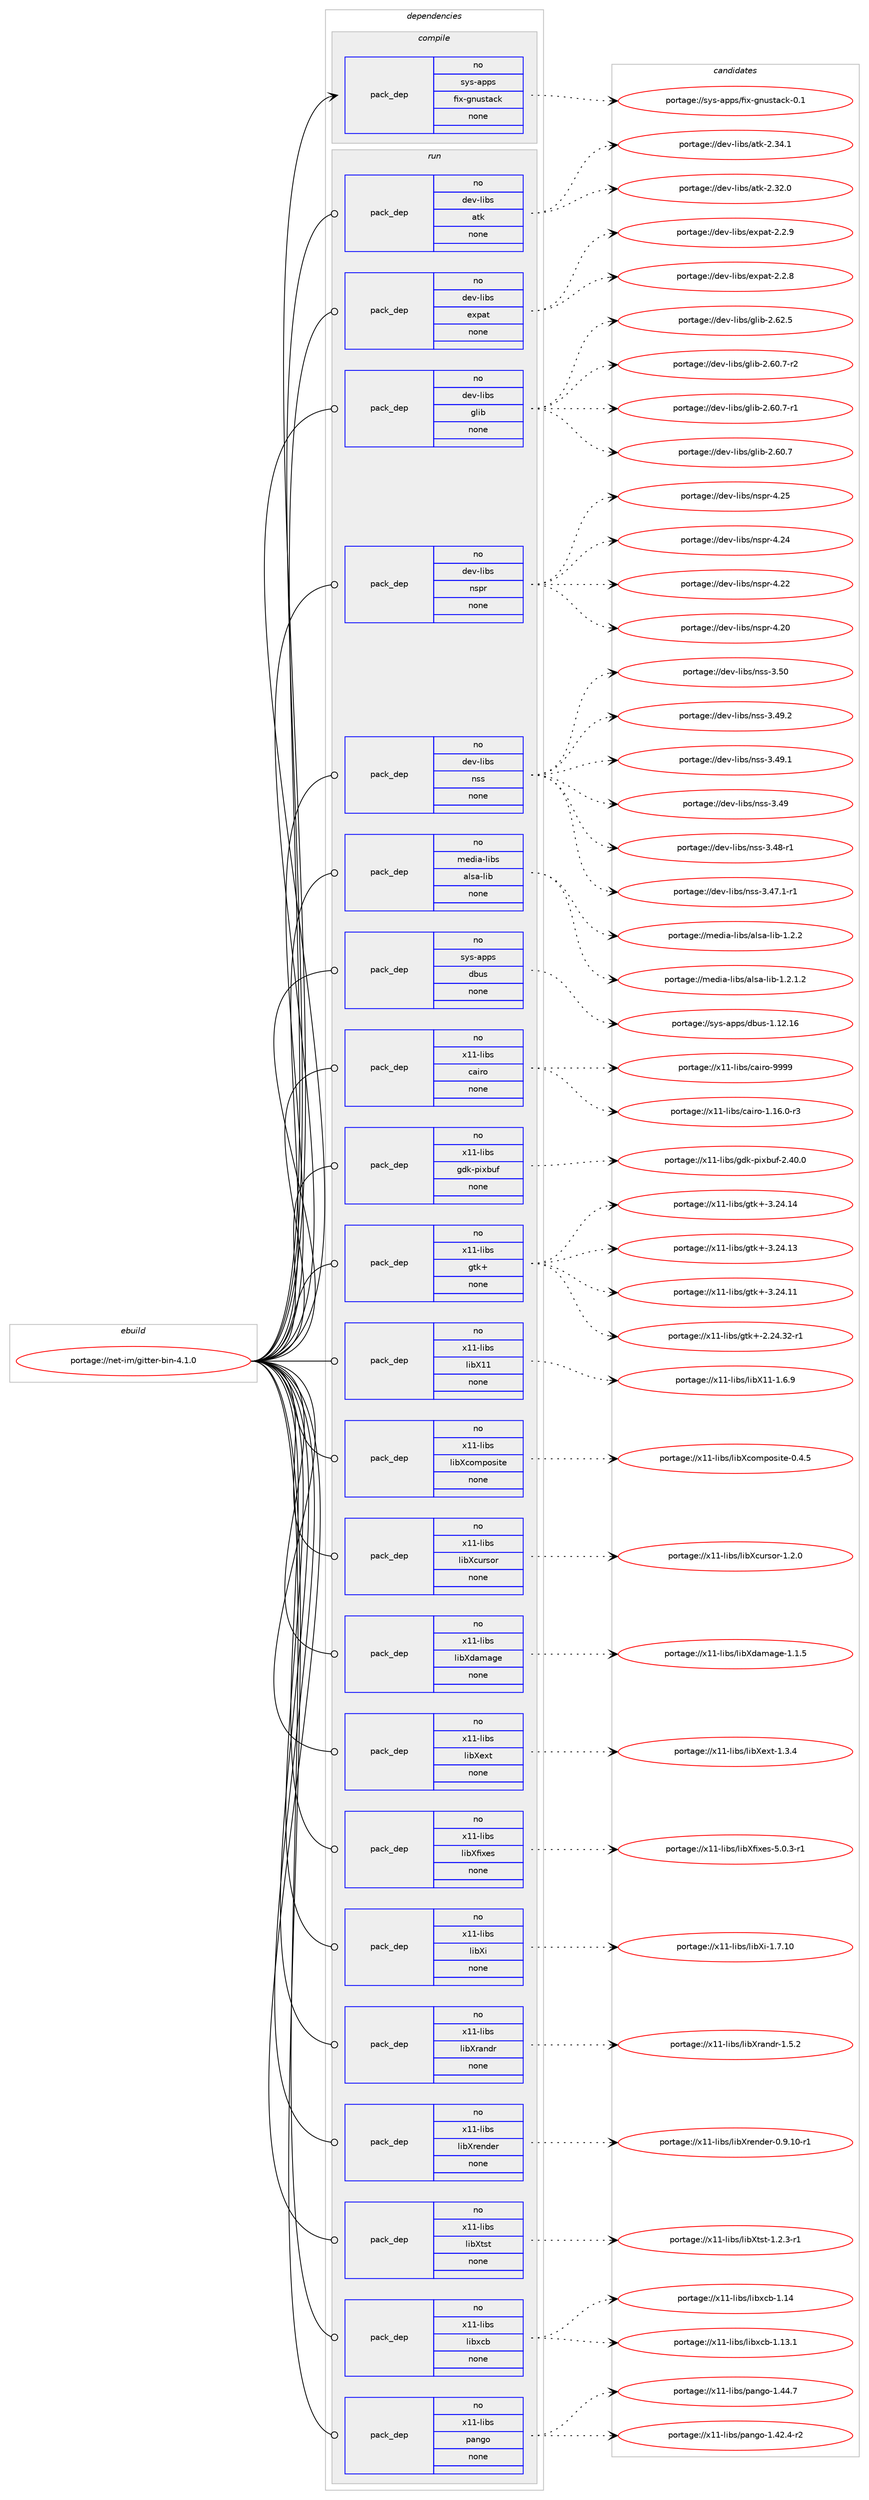 digraph prolog {

# *************
# Graph options
# *************

newrank=true;
concentrate=true;
compound=true;
graph [rankdir=LR,fontname=Helvetica,fontsize=10,ranksep=1.5];#, ranksep=2.5, nodesep=0.2];
edge  [arrowhead=vee];
node  [fontname=Helvetica,fontsize=10];

# **********
# The ebuild
# **********

subgraph cluster_leftcol {
color=gray;
rank=same;
label=<<i>ebuild</i>>;
id [label="portage://net-im/gitter-bin-4.1.0", color=red, width=4, href="../net-im/gitter-bin-4.1.0.svg"];
}

# ****************
# The dependencies
# ****************

subgraph cluster_midcol {
color=gray;
label=<<i>dependencies</i>>;
subgraph cluster_compile {
fillcolor="#eeeeee";
style=filled;
label=<<i>compile</i>>;
subgraph pack71134 {
dependency93817 [label=<<TABLE BORDER="0" CELLBORDER="1" CELLSPACING="0" CELLPADDING="4" WIDTH="220"><TR><TD ROWSPAN="6" CELLPADDING="30">pack_dep</TD></TR><TR><TD WIDTH="110">no</TD></TR><TR><TD>sys-apps</TD></TR><TR><TD>fix-gnustack</TD></TR><TR><TD>none</TD></TR><TR><TD></TD></TR></TABLE>>, shape=none, color=blue];
}
id:e -> dependency93817:w [weight=20,style="solid",arrowhead="vee"];
}
subgraph cluster_compileandrun {
fillcolor="#eeeeee";
style=filled;
label=<<i>compile and run</i>>;
}
subgraph cluster_run {
fillcolor="#eeeeee";
style=filled;
label=<<i>run</i>>;
subgraph pack71135 {
dependency93818 [label=<<TABLE BORDER="0" CELLBORDER="1" CELLSPACING="0" CELLPADDING="4" WIDTH="220"><TR><TD ROWSPAN="6" CELLPADDING="30">pack_dep</TD></TR><TR><TD WIDTH="110">no</TD></TR><TR><TD>dev-libs</TD></TR><TR><TD>atk</TD></TR><TR><TD>none</TD></TR><TR><TD></TD></TR></TABLE>>, shape=none, color=blue];
}
id:e -> dependency93818:w [weight=20,style="solid",arrowhead="odot"];
subgraph pack71136 {
dependency93819 [label=<<TABLE BORDER="0" CELLBORDER="1" CELLSPACING="0" CELLPADDING="4" WIDTH="220"><TR><TD ROWSPAN="6" CELLPADDING="30">pack_dep</TD></TR><TR><TD WIDTH="110">no</TD></TR><TR><TD>dev-libs</TD></TR><TR><TD>expat</TD></TR><TR><TD>none</TD></TR><TR><TD></TD></TR></TABLE>>, shape=none, color=blue];
}
id:e -> dependency93819:w [weight=20,style="solid",arrowhead="odot"];
subgraph pack71137 {
dependency93820 [label=<<TABLE BORDER="0" CELLBORDER="1" CELLSPACING="0" CELLPADDING="4" WIDTH="220"><TR><TD ROWSPAN="6" CELLPADDING="30">pack_dep</TD></TR><TR><TD WIDTH="110">no</TD></TR><TR><TD>dev-libs</TD></TR><TR><TD>glib</TD></TR><TR><TD>none</TD></TR><TR><TD></TD></TR></TABLE>>, shape=none, color=blue];
}
id:e -> dependency93820:w [weight=20,style="solid",arrowhead="odot"];
subgraph pack71138 {
dependency93821 [label=<<TABLE BORDER="0" CELLBORDER="1" CELLSPACING="0" CELLPADDING="4" WIDTH="220"><TR><TD ROWSPAN="6" CELLPADDING="30">pack_dep</TD></TR><TR><TD WIDTH="110">no</TD></TR><TR><TD>dev-libs</TD></TR><TR><TD>nspr</TD></TR><TR><TD>none</TD></TR><TR><TD></TD></TR></TABLE>>, shape=none, color=blue];
}
id:e -> dependency93821:w [weight=20,style="solid",arrowhead="odot"];
subgraph pack71139 {
dependency93822 [label=<<TABLE BORDER="0" CELLBORDER="1" CELLSPACING="0" CELLPADDING="4" WIDTH="220"><TR><TD ROWSPAN="6" CELLPADDING="30">pack_dep</TD></TR><TR><TD WIDTH="110">no</TD></TR><TR><TD>dev-libs</TD></TR><TR><TD>nss</TD></TR><TR><TD>none</TD></TR><TR><TD></TD></TR></TABLE>>, shape=none, color=blue];
}
id:e -> dependency93822:w [weight=20,style="solid",arrowhead="odot"];
subgraph pack71140 {
dependency93823 [label=<<TABLE BORDER="0" CELLBORDER="1" CELLSPACING="0" CELLPADDING="4" WIDTH="220"><TR><TD ROWSPAN="6" CELLPADDING="30">pack_dep</TD></TR><TR><TD WIDTH="110">no</TD></TR><TR><TD>media-libs</TD></TR><TR><TD>alsa-lib</TD></TR><TR><TD>none</TD></TR><TR><TD></TD></TR></TABLE>>, shape=none, color=blue];
}
id:e -> dependency93823:w [weight=20,style="solid",arrowhead="odot"];
subgraph pack71141 {
dependency93824 [label=<<TABLE BORDER="0" CELLBORDER="1" CELLSPACING="0" CELLPADDING="4" WIDTH="220"><TR><TD ROWSPAN="6" CELLPADDING="30">pack_dep</TD></TR><TR><TD WIDTH="110">no</TD></TR><TR><TD>sys-apps</TD></TR><TR><TD>dbus</TD></TR><TR><TD>none</TD></TR><TR><TD></TD></TR></TABLE>>, shape=none, color=blue];
}
id:e -> dependency93824:w [weight=20,style="solid",arrowhead="odot"];
subgraph pack71142 {
dependency93825 [label=<<TABLE BORDER="0" CELLBORDER="1" CELLSPACING="0" CELLPADDING="4" WIDTH="220"><TR><TD ROWSPAN="6" CELLPADDING="30">pack_dep</TD></TR><TR><TD WIDTH="110">no</TD></TR><TR><TD>x11-libs</TD></TR><TR><TD>cairo</TD></TR><TR><TD>none</TD></TR><TR><TD></TD></TR></TABLE>>, shape=none, color=blue];
}
id:e -> dependency93825:w [weight=20,style="solid",arrowhead="odot"];
subgraph pack71143 {
dependency93826 [label=<<TABLE BORDER="0" CELLBORDER="1" CELLSPACING="0" CELLPADDING="4" WIDTH="220"><TR><TD ROWSPAN="6" CELLPADDING="30">pack_dep</TD></TR><TR><TD WIDTH="110">no</TD></TR><TR><TD>x11-libs</TD></TR><TR><TD>gdk-pixbuf</TD></TR><TR><TD>none</TD></TR><TR><TD></TD></TR></TABLE>>, shape=none, color=blue];
}
id:e -> dependency93826:w [weight=20,style="solid",arrowhead="odot"];
subgraph pack71144 {
dependency93827 [label=<<TABLE BORDER="0" CELLBORDER="1" CELLSPACING="0" CELLPADDING="4" WIDTH="220"><TR><TD ROWSPAN="6" CELLPADDING="30">pack_dep</TD></TR><TR><TD WIDTH="110">no</TD></TR><TR><TD>x11-libs</TD></TR><TR><TD>gtk+</TD></TR><TR><TD>none</TD></TR><TR><TD></TD></TR></TABLE>>, shape=none, color=blue];
}
id:e -> dependency93827:w [weight=20,style="solid",arrowhead="odot"];
subgraph pack71145 {
dependency93828 [label=<<TABLE BORDER="0" CELLBORDER="1" CELLSPACING="0" CELLPADDING="4" WIDTH="220"><TR><TD ROWSPAN="6" CELLPADDING="30">pack_dep</TD></TR><TR><TD WIDTH="110">no</TD></TR><TR><TD>x11-libs</TD></TR><TR><TD>libX11</TD></TR><TR><TD>none</TD></TR><TR><TD></TD></TR></TABLE>>, shape=none, color=blue];
}
id:e -> dependency93828:w [weight=20,style="solid",arrowhead="odot"];
subgraph pack71146 {
dependency93829 [label=<<TABLE BORDER="0" CELLBORDER="1" CELLSPACING="0" CELLPADDING="4" WIDTH="220"><TR><TD ROWSPAN="6" CELLPADDING="30">pack_dep</TD></TR><TR><TD WIDTH="110">no</TD></TR><TR><TD>x11-libs</TD></TR><TR><TD>libXcomposite</TD></TR><TR><TD>none</TD></TR><TR><TD></TD></TR></TABLE>>, shape=none, color=blue];
}
id:e -> dependency93829:w [weight=20,style="solid",arrowhead="odot"];
subgraph pack71147 {
dependency93830 [label=<<TABLE BORDER="0" CELLBORDER="1" CELLSPACING="0" CELLPADDING="4" WIDTH="220"><TR><TD ROWSPAN="6" CELLPADDING="30">pack_dep</TD></TR><TR><TD WIDTH="110">no</TD></TR><TR><TD>x11-libs</TD></TR><TR><TD>libXcursor</TD></TR><TR><TD>none</TD></TR><TR><TD></TD></TR></TABLE>>, shape=none, color=blue];
}
id:e -> dependency93830:w [weight=20,style="solid",arrowhead="odot"];
subgraph pack71148 {
dependency93831 [label=<<TABLE BORDER="0" CELLBORDER="1" CELLSPACING="0" CELLPADDING="4" WIDTH="220"><TR><TD ROWSPAN="6" CELLPADDING="30">pack_dep</TD></TR><TR><TD WIDTH="110">no</TD></TR><TR><TD>x11-libs</TD></TR><TR><TD>libXdamage</TD></TR><TR><TD>none</TD></TR><TR><TD></TD></TR></TABLE>>, shape=none, color=blue];
}
id:e -> dependency93831:w [weight=20,style="solid",arrowhead="odot"];
subgraph pack71149 {
dependency93832 [label=<<TABLE BORDER="0" CELLBORDER="1" CELLSPACING="0" CELLPADDING="4" WIDTH="220"><TR><TD ROWSPAN="6" CELLPADDING="30">pack_dep</TD></TR><TR><TD WIDTH="110">no</TD></TR><TR><TD>x11-libs</TD></TR><TR><TD>libXext</TD></TR><TR><TD>none</TD></TR><TR><TD></TD></TR></TABLE>>, shape=none, color=blue];
}
id:e -> dependency93832:w [weight=20,style="solid",arrowhead="odot"];
subgraph pack71150 {
dependency93833 [label=<<TABLE BORDER="0" CELLBORDER="1" CELLSPACING="0" CELLPADDING="4" WIDTH="220"><TR><TD ROWSPAN="6" CELLPADDING="30">pack_dep</TD></TR><TR><TD WIDTH="110">no</TD></TR><TR><TD>x11-libs</TD></TR><TR><TD>libXfixes</TD></TR><TR><TD>none</TD></TR><TR><TD></TD></TR></TABLE>>, shape=none, color=blue];
}
id:e -> dependency93833:w [weight=20,style="solid",arrowhead="odot"];
subgraph pack71151 {
dependency93834 [label=<<TABLE BORDER="0" CELLBORDER="1" CELLSPACING="0" CELLPADDING="4" WIDTH="220"><TR><TD ROWSPAN="6" CELLPADDING="30">pack_dep</TD></TR><TR><TD WIDTH="110">no</TD></TR><TR><TD>x11-libs</TD></TR><TR><TD>libXi</TD></TR><TR><TD>none</TD></TR><TR><TD></TD></TR></TABLE>>, shape=none, color=blue];
}
id:e -> dependency93834:w [weight=20,style="solid",arrowhead="odot"];
subgraph pack71152 {
dependency93835 [label=<<TABLE BORDER="0" CELLBORDER="1" CELLSPACING="0" CELLPADDING="4" WIDTH="220"><TR><TD ROWSPAN="6" CELLPADDING="30">pack_dep</TD></TR><TR><TD WIDTH="110">no</TD></TR><TR><TD>x11-libs</TD></TR><TR><TD>libXrandr</TD></TR><TR><TD>none</TD></TR><TR><TD></TD></TR></TABLE>>, shape=none, color=blue];
}
id:e -> dependency93835:w [weight=20,style="solid",arrowhead="odot"];
subgraph pack71153 {
dependency93836 [label=<<TABLE BORDER="0" CELLBORDER="1" CELLSPACING="0" CELLPADDING="4" WIDTH="220"><TR><TD ROWSPAN="6" CELLPADDING="30">pack_dep</TD></TR><TR><TD WIDTH="110">no</TD></TR><TR><TD>x11-libs</TD></TR><TR><TD>libXrender</TD></TR><TR><TD>none</TD></TR><TR><TD></TD></TR></TABLE>>, shape=none, color=blue];
}
id:e -> dependency93836:w [weight=20,style="solid",arrowhead="odot"];
subgraph pack71154 {
dependency93837 [label=<<TABLE BORDER="0" CELLBORDER="1" CELLSPACING="0" CELLPADDING="4" WIDTH="220"><TR><TD ROWSPAN="6" CELLPADDING="30">pack_dep</TD></TR><TR><TD WIDTH="110">no</TD></TR><TR><TD>x11-libs</TD></TR><TR><TD>libXtst</TD></TR><TR><TD>none</TD></TR><TR><TD></TD></TR></TABLE>>, shape=none, color=blue];
}
id:e -> dependency93837:w [weight=20,style="solid",arrowhead="odot"];
subgraph pack71155 {
dependency93838 [label=<<TABLE BORDER="0" CELLBORDER="1" CELLSPACING="0" CELLPADDING="4" WIDTH="220"><TR><TD ROWSPAN="6" CELLPADDING="30">pack_dep</TD></TR><TR><TD WIDTH="110">no</TD></TR><TR><TD>x11-libs</TD></TR><TR><TD>libxcb</TD></TR><TR><TD>none</TD></TR><TR><TD></TD></TR></TABLE>>, shape=none, color=blue];
}
id:e -> dependency93838:w [weight=20,style="solid",arrowhead="odot"];
subgraph pack71156 {
dependency93839 [label=<<TABLE BORDER="0" CELLBORDER="1" CELLSPACING="0" CELLPADDING="4" WIDTH="220"><TR><TD ROWSPAN="6" CELLPADDING="30">pack_dep</TD></TR><TR><TD WIDTH="110">no</TD></TR><TR><TD>x11-libs</TD></TR><TR><TD>pango</TD></TR><TR><TD>none</TD></TR><TR><TD></TD></TR></TABLE>>, shape=none, color=blue];
}
id:e -> dependency93839:w [weight=20,style="solid",arrowhead="odot"];
}
}

# **************
# The candidates
# **************

subgraph cluster_choices {
rank=same;
color=gray;
label=<<i>candidates</i>>;

subgraph choice71134 {
color=black;
nodesep=1;
choice11512111545971121121154710210512045103110117115116979910745484649 [label="portage://sys-apps/fix-gnustack-0.1", color=red, width=4,href="../sys-apps/fix-gnustack-0.1.svg"];
dependency93817:e -> choice11512111545971121121154710210512045103110117115116979910745484649:w [style=dotted,weight="100"];
}
subgraph choice71135 {
color=black;
nodesep=1;
choice1001011184510810598115479711610745504651524649 [label="portage://dev-libs/atk-2.34.1", color=red, width=4,href="../dev-libs/atk-2.34.1.svg"];
choice1001011184510810598115479711610745504651504648 [label="portage://dev-libs/atk-2.32.0", color=red, width=4,href="../dev-libs/atk-2.32.0.svg"];
dependency93818:e -> choice1001011184510810598115479711610745504651524649:w [style=dotted,weight="100"];
dependency93818:e -> choice1001011184510810598115479711610745504651504648:w [style=dotted,weight="100"];
}
subgraph choice71136 {
color=black;
nodesep=1;
choice10010111845108105981154710112011297116455046504657 [label="portage://dev-libs/expat-2.2.9", color=red, width=4,href="../dev-libs/expat-2.2.9.svg"];
choice10010111845108105981154710112011297116455046504656 [label="portage://dev-libs/expat-2.2.8", color=red, width=4,href="../dev-libs/expat-2.2.8.svg"];
dependency93819:e -> choice10010111845108105981154710112011297116455046504657:w [style=dotted,weight="100"];
dependency93819:e -> choice10010111845108105981154710112011297116455046504656:w [style=dotted,weight="100"];
}
subgraph choice71137 {
color=black;
nodesep=1;
choice1001011184510810598115471031081059845504654504653 [label="portage://dev-libs/glib-2.62.5", color=red, width=4,href="../dev-libs/glib-2.62.5.svg"];
choice10010111845108105981154710310810598455046544846554511450 [label="portage://dev-libs/glib-2.60.7-r2", color=red, width=4,href="../dev-libs/glib-2.60.7-r2.svg"];
choice10010111845108105981154710310810598455046544846554511449 [label="portage://dev-libs/glib-2.60.7-r1", color=red, width=4,href="../dev-libs/glib-2.60.7-r1.svg"];
choice1001011184510810598115471031081059845504654484655 [label="portage://dev-libs/glib-2.60.7", color=red, width=4,href="../dev-libs/glib-2.60.7.svg"];
dependency93820:e -> choice1001011184510810598115471031081059845504654504653:w [style=dotted,weight="100"];
dependency93820:e -> choice10010111845108105981154710310810598455046544846554511450:w [style=dotted,weight="100"];
dependency93820:e -> choice10010111845108105981154710310810598455046544846554511449:w [style=dotted,weight="100"];
dependency93820:e -> choice1001011184510810598115471031081059845504654484655:w [style=dotted,weight="100"];
}
subgraph choice71138 {
color=black;
nodesep=1;
choice1001011184510810598115471101151121144552465053 [label="portage://dev-libs/nspr-4.25", color=red, width=4,href="../dev-libs/nspr-4.25.svg"];
choice1001011184510810598115471101151121144552465052 [label="portage://dev-libs/nspr-4.24", color=red, width=4,href="../dev-libs/nspr-4.24.svg"];
choice1001011184510810598115471101151121144552465050 [label="portage://dev-libs/nspr-4.22", color=red, width=4,href="../dev-libs/nspr-4.22.svg"];
choice1001011184510810598115471101151121144552465048 [label="portage://dev-libs/nspr-4.20", color=red, width=4,href="../dev-libs/nspr-4.20.svg"];
dependency93821:e -> choice1001011184510810598115471101151121144552465053:w [style=dotted,weight="100"];
dependency93821:e -> choice1001011184510810598115471101151121144552465052:w [style=dotted,weight="100"];
dependency93821:e -> choice1001011184510810598115471101151121144552465050:w [style=dotted,weight="100"];
dependency93821:e -> choice1001011184510810598115471101151121144552465048:w [style=dotted,weight="100"];
}
subgraph choice71139 {
color=black;
nodesep=1;
choice1001011184510810598115471101151154551465348 [label="portage://dev-libs/nss-3.50", color=red, width=4,href="../dev-libs/nss-3.50.svg"];
choice10010111845108105981154711011511545514652574650 [label="portage://dev-libs/nss-3.49.2", color=red, width=4,href="../dev-libs/nss-3.49.2.svg"];
choice10010111845108105981154711011511545514652574649 [label="portage://dev-libs/nss-3.49.1", color=red, width=4,href="../dev-libs/nss-3.49.1.svg"];
choice1001011184510810598115471101151154551465257 [label="portage://dev-libs/nss-3.49", color=red, width=4,href="../dev-libs/nss-3.49.svg"];
choice10010111845108105981154711011511545514652564511449 [label="portage://dev-libs/nss-3.48-r1", color=red, width=4,href="../dev-libs/nss-3.48-r1.svg"];
choice100101118451081059811547110115115455146525546494511449 [label="portage://dev-libs/nss-3.47.1-r1", color=red, width=4,href="../dev-libs/nss-3.47.1-r1.svg"];
dependency93822:e -> choice1001011184510810598115471101151154551465348:w [style=dotted,weight="100"];
dependency93822:e -> choice10010111845108105981154711011511545514652574650:w [style=dotted,weight="100"];
dependency93822:e -> choice10010111845108105981154711011511545514652574649:w [style=dotted,weight="100"];
dependency93822:e -> choice1001011184510810598115471101151154551465257:w [style=dotted,weight="100"];
dependency93822:e -> choice10010111845108105981154711011511545514652564511449:w [style=dotted,weight="100"];
dependency93822:e -> choice100101118451081059811547110115115455146525546494511449:w [style=dotted,weight="100"];
}
subgraph choice71140 {
color=black;
nodesep=1;
choice1091011001059745108105981154797108115974510810598454946504650 [label="portage://media-libs/alsa-lib-1.2.2", color=red, width=4,href="../media-libs/alsa-lib-1.2.2.svg"];
choice10910110010597451081059811547971081159745108105984549465046494650 [label="portage://media-libs/alsa-lib-1.2.1.2", color=red, width=4,href="../media-libs/alsa-lib-1.2.1.2.svg"];
dependency93823:e -> choice1091011001059745108105981154797108115974510810598454946504650:w [style=dotted,weight="100"];
dependency93823:e -> choice10910110010597451081059811547971081159745108105984549465046494650:w [style=dotted,weight="100"];
}
subgraph choice71141 {
color=black;
nodesep=1;
choice115121115459711211211547100981171154549464950464954 [label="portage://sys-apps/dbus-1.12.16", color=red, width=4,href="../sys-apps/dbus-1.12.16.svg"];
dependency93824:e -> choice115121115459711211211547100981171154549464950464954:w [style=dotted,weight="100"];
}
subgraph choice71142 {
color=black;
nodesep=1;
choice120494945108105981154799971051141114557575757 [label="portage://x11-libs/cairo-9999", color=red, width=4,href="../x11-libs/cairo-9999.svg"];
choice12049494510810598115479997105114111454946495446484511451 [label="portage://x11-libs/cairo-1.16.0-r3", color=red, width=4,href="../x11-libs/cairo-1.16.0-r3.svg"];
dependency93825:e -> choice120494945108105981154799971051141114557575757:w [style=dotted,weight="100"];
dependency93825:e -> choice12049494510810598115479997105114111454946495446484511451:w [style=dotted,weight="100"];
}
subgraph choice71143 {
color=black;
nodesep=1;
choice1204949451081059811547103100107451121051209811710245504652484648 [label="portage://x11-libs/gdk-pixbuf-2.40.0", color=red, width=4,href="../x11-libs/gdk-pixbuf-2.40.0.svg"];
dependency93826:e -> choice1204949451081059811547103100107451121051209811710245504652484648:w [style=dotted,weight="100"];
}
subgraph choice71144 {
color=black;
nodesep=1;
choice1204949451081059811547103116107434551465052464952 [label="portage://x11-libs/gtk+-3.24.14", color=red, width=4,href="../x11-libs/gtk+-3.24.14.svg"];
choice1204949451081059811547103116107434551465052464951 [label="portage://x11-libs/gtk+-3.24.13", color=red, width=4,href="../x11-libs/gtk+-3.24.13.svg"];
choice1204949451081059811547103116107434551465052464949 [label="portage://x11-libs/gtk+-3.24.11", color=red, width=4,href="../x11-libs/gtk+-3.24.11.svg"];
choice12049494510810598115471031161074345504650524651504511449 [label="portage://x11-libs/gtk+-2.24.32-r1", color=red, width=4,href="../x11-libs/gtk+-2.24.32-r1.svg"];
dependency93827:e -> choice1204949451081059811547103116107434551465052464952:w [style=dotted,weight="100"];
dependency93827:e -> choice1204949451081059811547103116107434551465052464951:w [style=dotted,weight="100"];
dependency93827:e -> choice1204949451081059811547103116107434551465052464949:w [style=dotted,weight="100"];
dependency93827:e -> choice12049494510810598115471031161074345504650524651504511449:w [style=dotted,weight="100"];
}
subgraph choice71145 {
color=black;
nodesep=1;
choice120494945108105981154710810598884949454946544657 [label="portage://x11-libs/libX11-1.6.9", color=red, width=4,href="../x11-libs/libX11-1.6.9.svg"];
dependency93828:e -> choice120494945108105981154710810598884949454946544657:w [style=dotted,weight="100"];
}
subgraph choice71146 {
color=black;
nodesep=1;
choice1204949451081059811547108105988899111109112111115105116101454846524653 [label="portage://x11-libs/libXcomposite-0.4.5", color=red, width=4,href="../x11-libs/libXcomposite-0.4.5.svg"];
dependency93829:e -> choice1204949451081059811547108105988899111109112111115105116101454846524653:w [style=dotted,weight="100"];
}
subgraph choice71147 {
color=black;
nodesep=1;
choice1204949451081059811547108105988899117114115111114454946504648 [label="portage://x11-libs/libXcursor-1.2.0", color=red, width=4,href="../x11-libs/libXcursor-1.2.0.svg"];
dependency93830:e -> choice1204949451081059811547108105988899117114115111114454946504648:w [style=dotted,weight="100"];
}
subgraph choice71148 {
color=black;
nodesep=1;
choice120494945108105981154710810598881009710997103101454946494653 [label="portage://x11-libs/libXdamage-1.1.5", color=red, width=4,href="../x11-libs/libXdamage-1.1.5.svg"];
dependency93831:e -> choice120494945108105981154710810598881009710997103101454946494653:w [style=dotted,weight="100"];
}
subgraph choice71149 {
color=black;
nodesep=1;
choice12049494510810598115471081059888101120116454946514652 [label="portage://x11-libs/libXext-1.3.4", color=red, width=4,href="../x11-libs/libXext-1.3.4.svg"];
dependency93832:e -> choice12049494510810598115471081059888101120116454946514652:w [style=dotted,weight="100"];
}
subgraph choice71150 {
color=black;
nodesep=1;
choice120494945108105981154710810598881021051201011154553464846514511449 [label="portage://x11-libs/libXfixes-5.0.3-r1", color=red, width=4,href="../x11-libs/libXfixes-5.0.3-r1.svg"];
dependency93833:e -> choice120494945108105981154710810598881021051201011154553464846514511449:w [style=dotted,weight="100"];
}
subgraph choice71151 {
color=black;
nodesep=1;
choice1204949451081059811547108105988810545494655464948 [label="portage://x11-libs/libXi-1.7.10", color=red, width=4,href="../x11-libs/libXi-1.7.10.svg"];
dependency93834:e -> choice1204949451081059811547108105988810545494655464948:w [style=dotted,weight="100"];
}
subgraph choice71152 {
color=black;
nodesep=1;
choice1204949451081059811547108105988811497110100114454946534650 [label="portage://x11-libs/libXrandr-1.5.2", color=red, width=4,href="../x11-libs/libXrandr-1.5.2.svg"];
dependency93835:e -> choice1204949451081059811547108105988811497110100114454946534650:w [style=dotted,weight="100"];
}
subgraph choice71153 {
color=black;
nodesep=1;
choice12049494510810598115471081059888114101110100101114454846574649484511449 [label="portage://x11-libs/libXrender-0.9.10-r1", color=red, width=4,href="../x11-libs/libXrender-0.9.10-r1.svg"];
dependency93836:e -> choice12049494510810598115471081059888114101110100101114454846574649484511449:w [style=dotted,weight="100"];
}
subgraph choice71154 {
color=black;
nodesep=1;
choice120494945108105981154710810598881161151164549465046514511449 [label="portage://x11-libs/libXtst-1.2.3-r1", color=red, width=4,href="../x11-libs/libXtst-1.2.3-r1.svg"];
dependency93837:e -> choice120494945108105981154710810598881161151164549465046514511449:w [style=dotted,weight="100"];
}
subgraph choice71155 {
color=black;
nodesep=1;
choice12049494510810598115471081059812099984549464952 [label="portage://x11-libs/libxcb-1.14", color=red, width=4,href="../x11-libs/libxcb-1.14.svg"];
choice120494945108105981154710810598120999845494649514649 [label="portage://x11-libs/libxcb-1.13.1", color=red, width=4,href="../x11-libs/libxcb-1.13.1.svg"];
dependency93838:e -> choice12049494510810598115471081059812099984549464952:w [style=dotted,weight="100"];
dependency93838:e -> choice120494945108105981154710810598120999845494649514649:w [style=dotted,weight="100"];
}
subgraph choice71156 {
color=black;
nodesep=1;
choice12049494510810598115471129711010311145494652524655 [label="portage://x11-libs/pango-1.44.7", color=red, width=4,href="../x11-libs/pango-1.44.7.svg"];
choice120494945108105981154711297110103111454946525046524511450 [label="portage://x11-libs/pango-1.42.4-r2", color=red, width=4,href="../x11-libs/pango-1.42.4-r2.svg"];
dependency93839:e -> choice12049494510810598115471129711010311145494652524655:w [style=dotted,weight="100"];
dependency93839:e -> choice120494945108105981154711297110103111454946525046524511450:w [style=dotted,weight="100"];
}
}

}
